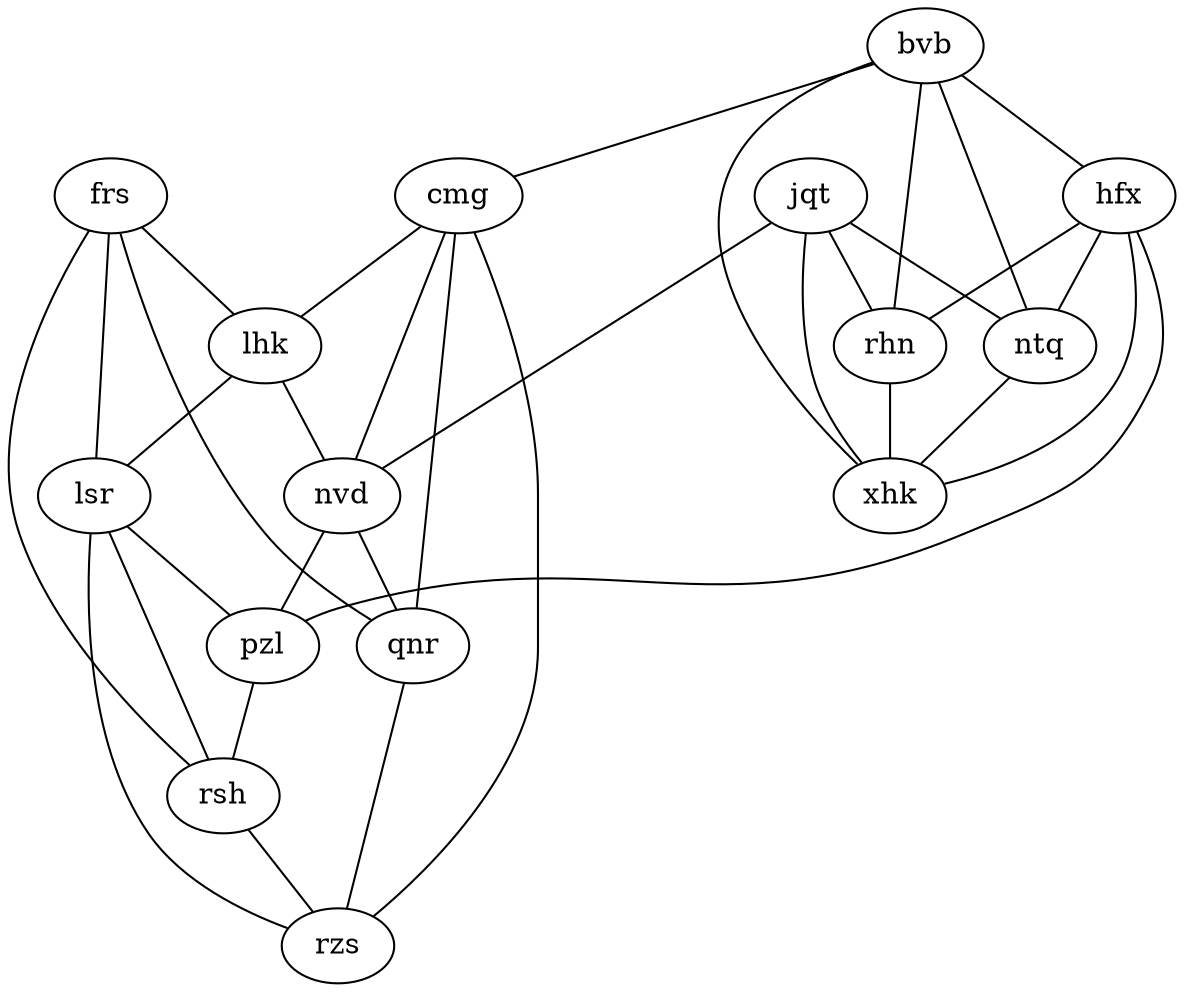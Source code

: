 graph g {
frs -- lsr
cmg -- qnr
qnr -- rzs
cmg -- nvd
cmg -- lhk
hfx -- pzl
hfx -- xhk
rsh -- rzs
rhn -- xhk
frs -- lhk
jqt -- ntq
lhk -- nvd
lhk -- lsr
cmg -- rzs
bvb -- cmg
jqt -- xhk
hfx -- ntq
bvb -- rhn
frs -- qnr
jqt -- nvd
lsr -- pzl
lsr -- rzs
pzl -- rsh
bvb -- hfx
hfx -- rhn
bvb -- xhk
nvd -- qnr
bvb -- ntq
jqt -- rhn
ntq -- xhk
lsr -- rsh
frs -- rsh
nvd -- pzl
}
